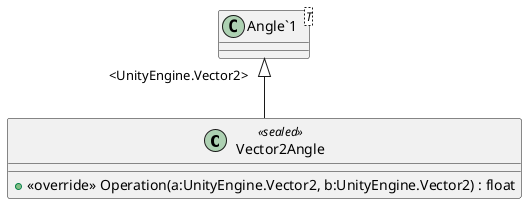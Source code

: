@startuml
class Vector2Angle <<sealed>> {
    + <<override>> Operation(a:UnityEngine.Vector2, b:UnityEngine.Vector2) : float
}
class "Angle`1"<T> {
}
"Angle`1" "<UnityEngine.Vector2>" <|-- Vector2Angle
@enduml
